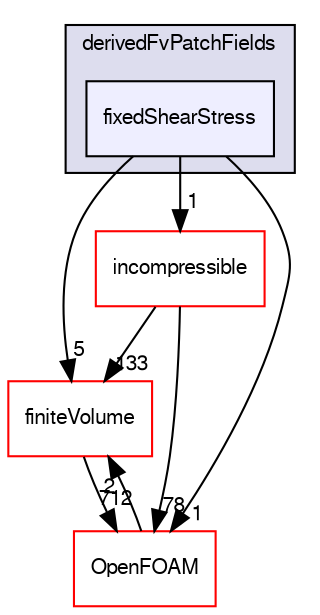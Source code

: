 digraph "src/turbulenceModels/derivedFvPatchFields/fixedShearStress" {
  bgcolor=transparent;
  compound=true
  node [ fontsize="10", fontname="FreeSans"];
  edge [ labelfontsize="10", labelfontname="FreeSans"];
  subgraph clusterdir_19ed74e0d1f27fbc9ce877b2950e310b {
    graph [ bgcolor="#ddddee", pencolor="black", label="derivedFvPatchFields" fontname="FreeSans", fontsize="10", URL="dir_19ed74e0d1f27fbc9ce877b2950e310b.html"]
  dir_fec6b38ba4c50d1f40a742e322a20bd5 [shape=box, label="fixedShearStress", style="filled", fillcolor="#eeeeff", pencolor="black", URL="dir_fec6b38ba4c50d1f40a742e322a20bd5.html"];
  }
  dir_9bd15774b555cf7259a6fa18f99fe99b [shape=box label="finiteVolume" color="red" URL="dir_9bd15774b555cf7259a6fa18f99fe99b.html"];
  dir_63261e2c788bb84a78ae1c22f1567438 [shape=box label="incompressible" color="red" URL="dir_63261e2c788bb84a78ae1c22f1567438.html"];
  dir_c5473ff19b20e6ec4dfe5c310b3778a8 [shape=box label="OpenFOAM" color="red" URL="dir_c5473ff19b20e6ec4dfe5c310b3778a8.html"];
  dir_9bd15774b555cf7259a6fa18f99fe99b->dir_c5473ff19b20e6ec4dfe5c310b3778a8 [headlabel="712", labeldistance=1.5 headhref="dir_000749_001732.html"];
  dir_63261e2c788bb84a78ae1c22f1567438->dir_9bd15774b555cf7259a6fa18f99fe99b [headlabel="133", labeldistance=1.5 headhref="dir_000600_000749.html"];
  dir_63261e2c788bb84a78ae1c22f1567438->dir_c5473ff19b20e6ec4dfe5c310b3778a8 [headlabel="78", labeldistance=1.5 headhref="dir_000600_001732.html"];
  dir_c5473ff19b20e6ec4dfe5c310b3778a8->dir_9bd15774b555cf7259a6fa18f99fe99b [headlabel="2", labeldistance=1.5 headhref="dir_001732_000749.html"];
  dir_fec6b38ba4c50d1f40a742e322a20bd5->dir_9bd15774b555cf7259a6fa18f99fe99b [headlabel="5", labeldistance=1.5 headhref="dir_002959_000749.html"];
  dir_fec6b38ba4c50d1f40a742e322a20bd5->dir_63261e2c788bb84a78ae1c22f1567438 [headlabel="1", labeldistance=1.5 headhref="dir_002959_000600.html"];
  dir_fec6b38ba4c50d1f40a742e322a20bd5->dir_c5473ff19b20e6ec4dfe5c310b3778a8 [headlabel="1", labeldistance=1.5 headhref="dir_002959_001732.html"];
}
